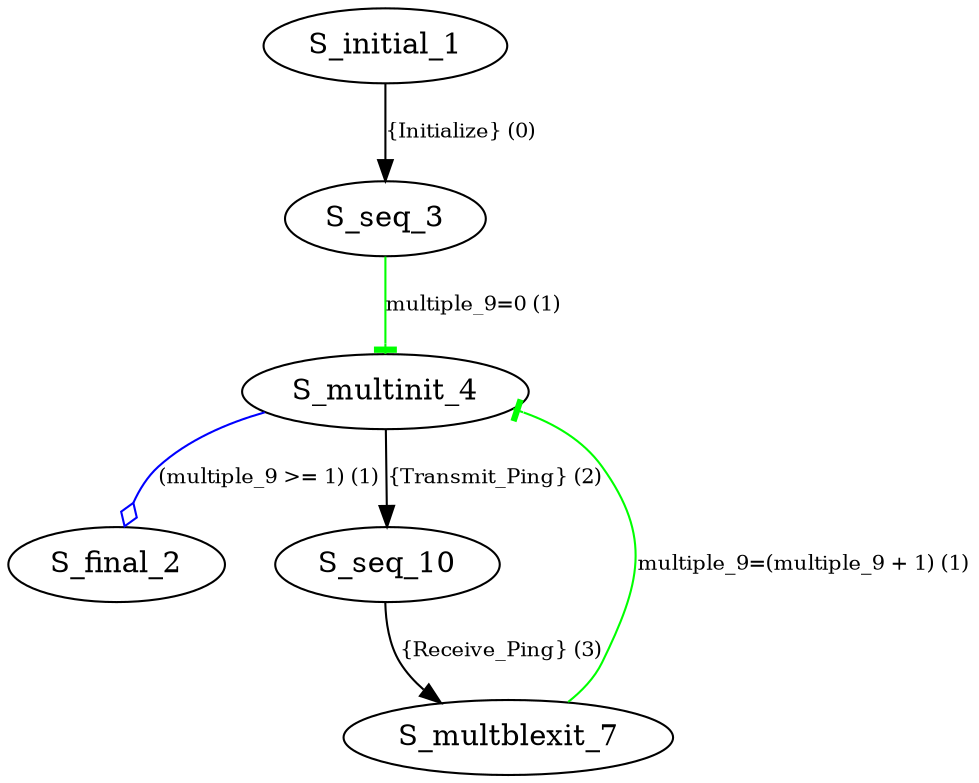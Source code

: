 digraph FUNCTION {
subgraph ping {
 "S_seq_3" -> "S_multinit_4" [label="multiple_9=0 (1)",fontsize=10,arrowhead="tee",color="green"];

 "S_multinit_4" -> "S_final_2" [label="(multiple_9 >= 1) (1)",fontsize=10,arrowhead="odiamond",color="blue"];
 "S_multinit_4" -> "S_seq_10" [label="{Transmit_Ping} (2)",fontsize=10,];
 "S_seq_10" -> "S_multblexit_7" [label="{Receive_Ping} (3)",fontsize=10,];
 "S_multblexit_7" -> "S_multinit_4" [label="multiple_9=(multiple_9 + 1) (1)",fontsize=10,arrowhead="tee",color="green"];
 "S_initial_1" -> "S_seq_3" [label="{Initialize} (0)",fontsize=10,];
}
}
